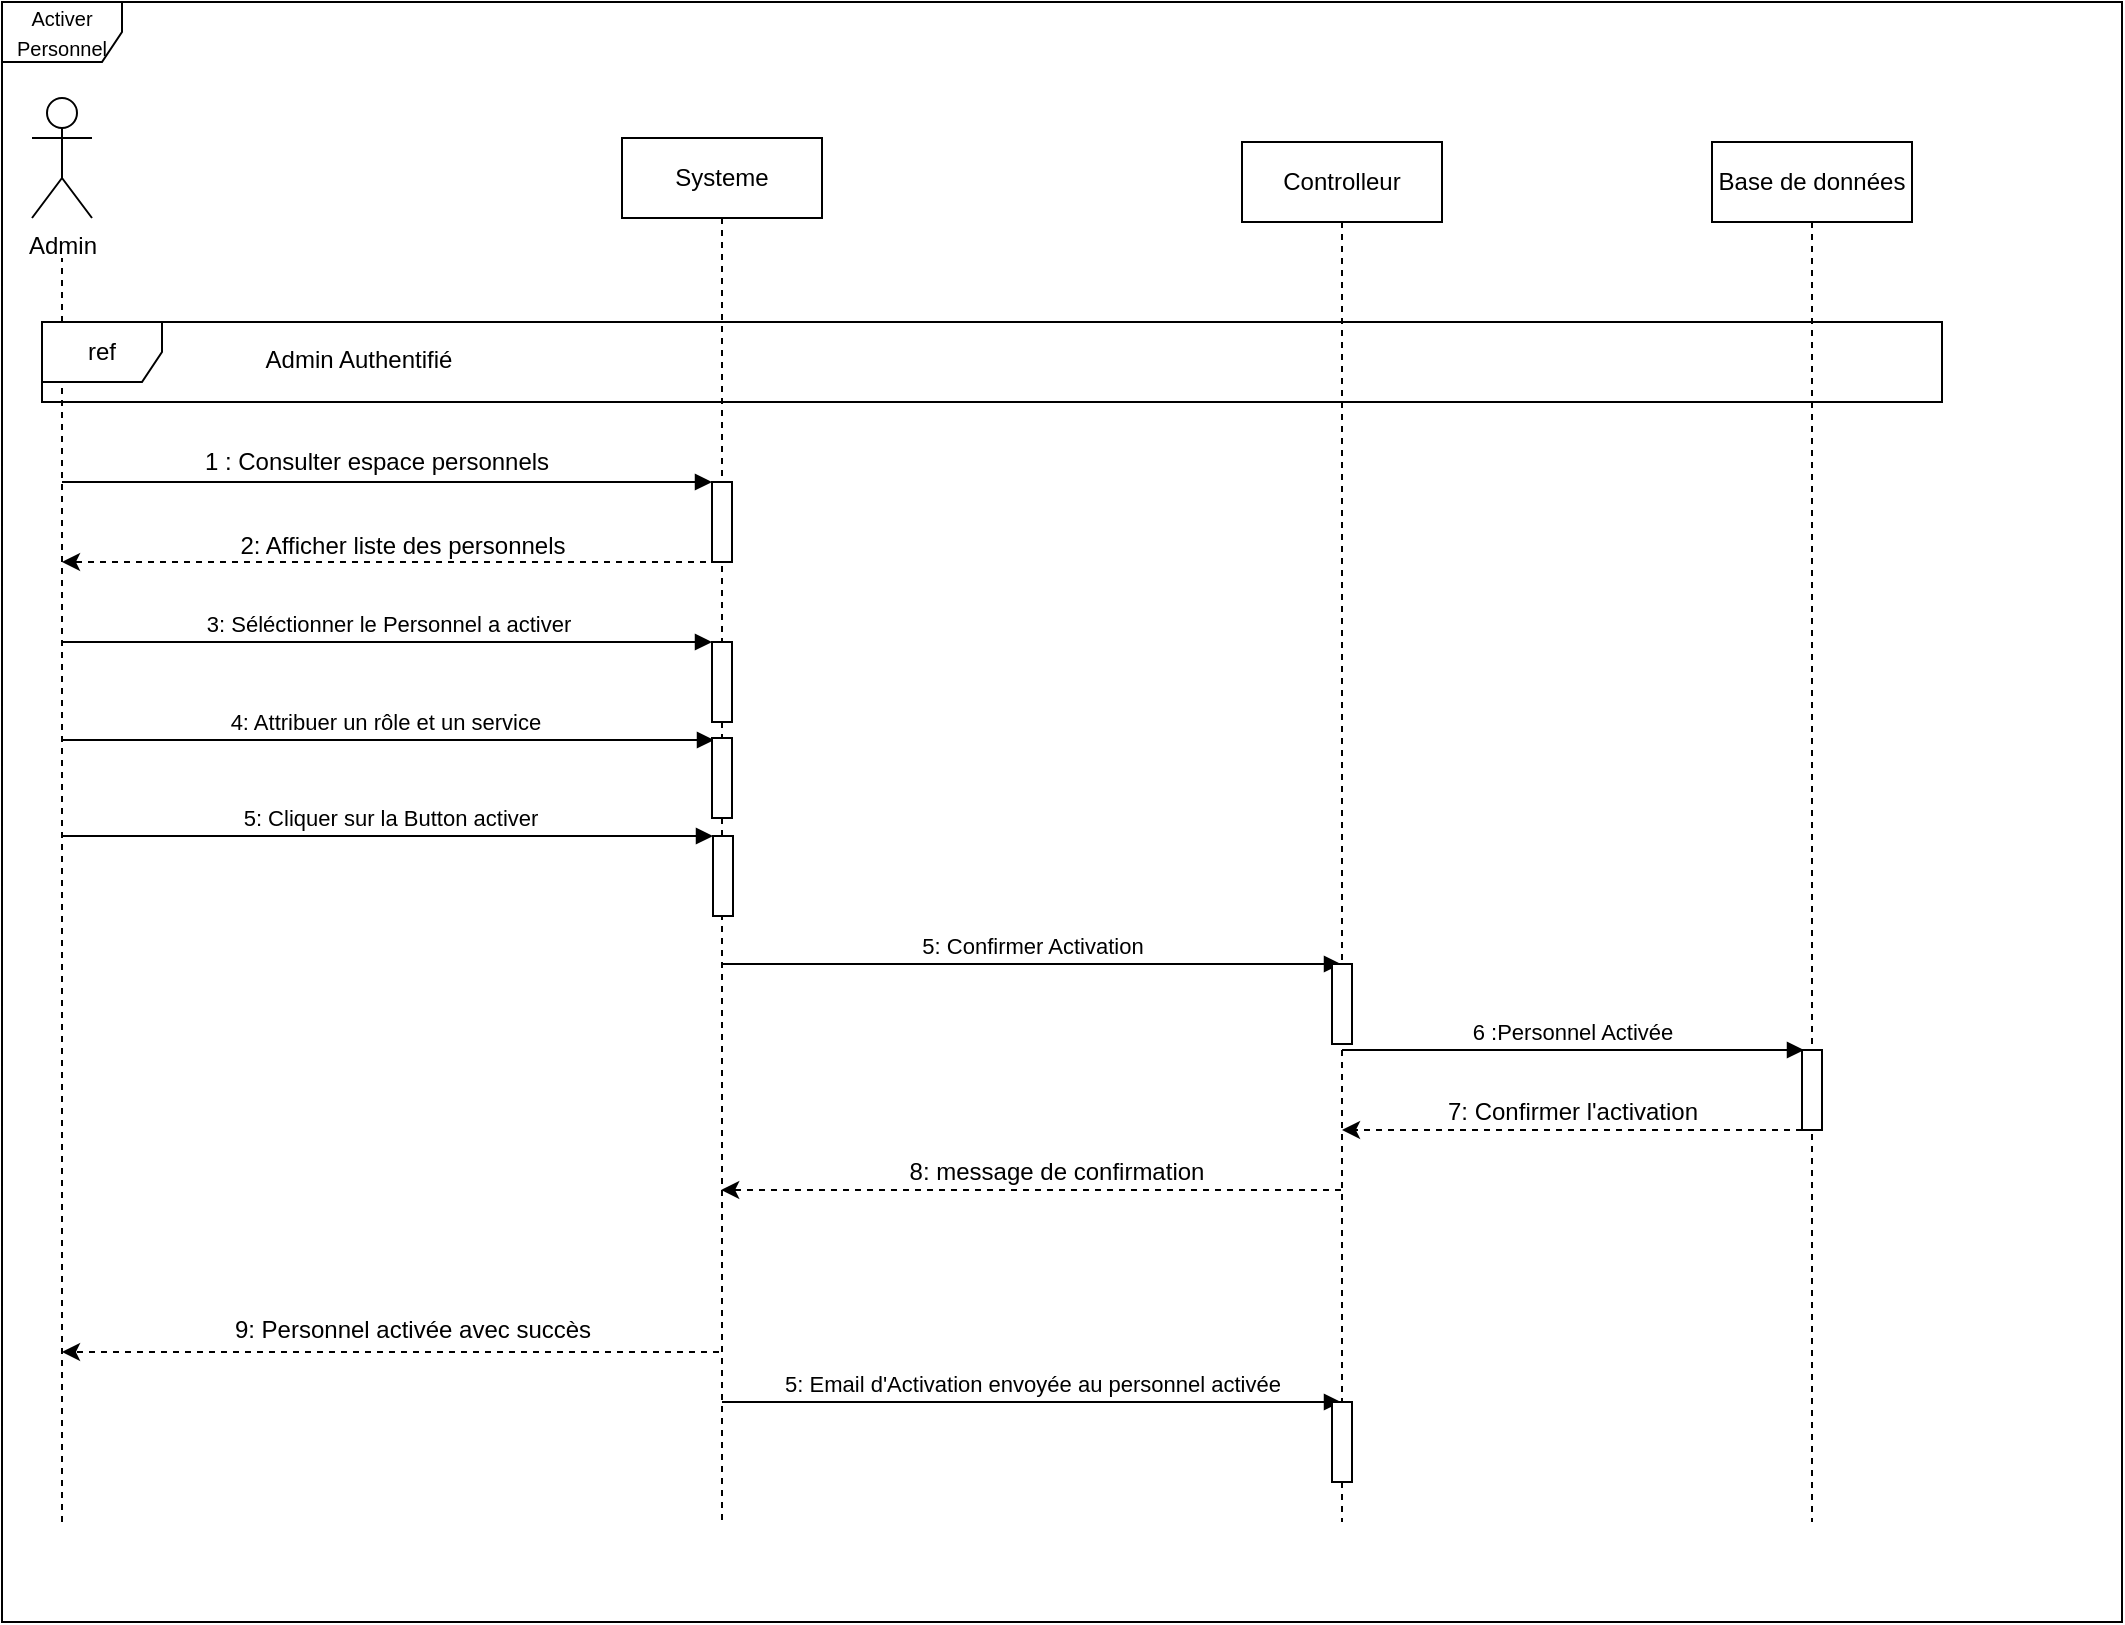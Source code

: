 <mxfile version="26.2.14">
  <diagram name="Page-1" id="2YBvvXClWsGukQMizWep">
    <mxGraphModel dx="1501" dy="818" grid="1" gridSize="10" guides="1" tooltips="1" connect="1" arrows="1" fold="1" page="1" pageScale="1" pageWidth="850" pageHeight="1100" math="0" shadow="0">
      <root>
        <mxCell id="0" />
        <mxCell id="1" parent="0" />
        <mxCell id="LiHfCers7BduxrwoL8Yd-1" value="Systeme" style="shape=umlLifeline;perimeter=lifelinePerimeter;whiteSpace=wrap;html=1;container=0;dropTarget=0;collapsible=0;recursiveResize=0;outlineConnect=0;portConstraint=eastwest;newEdgeStyle={&quot;edgeStyle&quot;:&quot;elbowEdgeStyle&quot;,&quot;elbow&quot;:&quot;vertical&quot;,&quot;curved&quot;:0,&quot;rounded&quot;:0};" vertex="1" parent="1">
          <mxGeometry x="480" y="188" width="100" height="692" as="geometry" />
        </mxCell>
        <mxCell id="LiHfCers7BduxrwoL8Yd-2" value="" style="html=1;points=[];perimeter=orthogonalPerimeter;outlineConnect=0;targetShapes=umlLifeline;portConstraint=eastwest;newEdgeStyle={&quot;edgeStyle&quot;:&quot;elbowEdgeStyle&quot;,&quot;elbow&quot;:&quot;vertical&quot;,&quot;curved&quot;:0,&quot;rounded&quot;:0};" vertex="1" parent="LiHfCers7BduxrwoL8Yd-1">
          <mxGeometry x="45" y="172" width="10" height="40" as="geometry" />
        </mxCell>
        <mxCell id="LiHfCers7BduxrwoL8Yd-3" value="" style="html=1;verticalAlign=bottom;endArrow=block;edgeStyle=elbowEdgeStyle;elbow=vertical;curved=0;rounded=0;" edge="1" parent="1" target="LiHfCers7BduxrwoL8Yd-2">
          <mxGeometry relative="1" as="geometry">
            <mxPoint x="200" y="360" as="sourcePoint" />
            <Array as="points">
              <mxPoint x="435" y="360" />
            </Array>
            <mxPoint x="520" y="360" as="targetPoint" />
          </mxGeometry>
        </mxCell>
        <mxCell id="LiHfCers7BduxrwoL8Yd-4" value="Admin" style="shape=umlActor;verticalLabelPosition=bottom;verticalAlign=top;html=1;outlineConnect=0;" vertex="1" parent="1">
          <mxGeometry x="185" y="168" width="30" height="60" as="geometry" />
        </mxCell>
        <mxCell id="LiHfCers7BduxrwoL8Yd-5" value="" style="endArrow=none;dashed=1;html=1;rounded=0;" edge="1" parent="1">
          <mxGeometry width="50" height="50" relative="1" as="geometry">
            <mxPoint x="200" y="880" as="sourcePoint" />
            <mxPoint x="200" y="248" as="targetPoint" />
          </mxGeometry>
        </mxCell>
        <mxCell id="LiHfCers7BduxrwoL8Yd-6" value="4: Attribuer un rôle et un service&amp;nbsp;" style="html=1;verticalAlign=bottom;endArrow=block;edgeStyle=elbowEdgeStyle;elbow=vertical;curved=0;rounded=0;entryX=0.5;entryY=0.025;entryDx=0;entryDy=0;entryPerimeter=0;" edge="1" parent="1">
          <mxGeometry relative="1" as="geometry">
            <mxPoint x="200" y="489" as="sourcePoint" />
            <Array as="points">
              <mxPoint x="311" y="489" />
            </Array>
            <mxPoint x="526" y="489" as="targetPoint" />
          </mxGeometry>
        </mxCell>
        <mxCell id="LiHfCers7BduxrwoL8Yd-7" value="" style="endArrow=classic;html=1;rounded=0;dashed=1;" edge="1" parent="1">
          <mxGeometry width="50" height="50" relative="1" as="geometry">
            <mxPoint x="528" y="400" as="sourcePoint" />
            <mxPoint x="200" y="400" as="targetPoint" />
          </mxGeometry>
        </mxCell>
        <mxCell id="LiHfCers7BduxrwoL8Yd-8" value="2: Afficher liste des personnels" style="text;html=1;align=center;verticalAlign=middle;resizable=0;points=[];autosize=1;strokeColor=none;fillColor=none;" vertex="1" parent="1">
          <mxGeometry x="275" y="377" width="190" height="30" as="geometry" />
        </mxCell>
        <mxCell id="LiHfCers7BduxrwoL8Yd-9" value="" style="rounded=0;whiteSpace=wrap;html=1;" vertex="1" parent="1">
          <mxGeometry x="525" y="440" width="10" height="40" as="geometry" />
        </mxCell>
        <mxCell id="LiHfCers7BduxrwoL8Yd-10" value="3: Séléctionner le Personnel a activer" style="html=1;verticalAlign=bottom;endArrow=block;edgeStyle=elbowEdgeStyle;elbow=vertical;curved=0;rounded=0;" edge="1" parent="1">
          <mxGeometry x="0.003" relative="1" as="geometry">
            <mxPoint x="200" y="440" as="sourcePoint" />
            <Array as="points">
              <mxPoint x="435" y="440" />
            </Array>
            <mxPoint x="525" y="440" as="targetPoint" />
            <mxPoint as="offset" />
          </mxGeometry>
        </mxCell>
        <mxCell id="LiHfCers7BduxrwoL8Yd-11" value="ref" style="shape=umlFrame;whiteSpace=wrap;html=1;pointerEvents=0;movable=1;resizable=1;rotatable=1;deletable=1;editable=1;locked=0;connectable=1;" vertex="1" parent="1">
          <mxGeometry x="190" y="280" width="950" height="40" as="geometry" />
        </mxCell>
        <mxCell id="LiHfCers7BduxrwoL8Yd-12" value="Admin Authentifié" style="text;html=1;align=center;verticalAlign=middle;resizable=1;points=[];autosize=1;strokeColor=none;fillColor=none;movable=1;rotatable=1;deletable=1;editable=1;locked=0;connectable=1;" vertex="1" parent="1">
          <mxGeometry x="288" y="284" width="120" height="30" as="geometry" />
        </mxCell>
        <mxCell id="LiHfCers7BduxrwoL8Yd-13" value="&lt;font style=&quot;font-size: 10px;&quot;&gt;Activer&lt;/font&gt;&lt;div&gt;&lt;font style=&quot;font-size: 10px;&quot;&gt;Personnel&lt;/font&gt;&lt;/div&gt;" style="shape=umlFrame;whiteSpace=wrap;html=1;pointerEvents=0;" vertex="1" parent="1">
          <mxGeometry x="170" y="120" width="1060" height="810" as="geometry" />
        </mxCell>
        <mxCell id="LiHfCers7BduxrwoL8Yd-14" value="Controlleur" style="shape=umlLifeline;perimeter=lifelinePerimeter;whiteSpace=wrap;html=1;container=0;dropTarget=0;collapsible=0;recursiveResize=0;outlineConnect=0;portConstraint=eastwest;newEdgeStyle={&quot;edgeStyle&quot;:&quot;elbowEdgeStyle&quot;,&quot;elbow&quot;:&quot;vertical&quot;,&quot;curved&quot;:0,&quot;rounded&quot;:0};" vertex="1" parent="1">
          <mxGeometry x="790" y="190" width="100" height="690" as="geometry" />
        </mxCell>
        <mxCell id="LiHfCers7BduxrwoL8Yd-15" value="Base de données" style="shape=umlLifeline;perimeter=lifelinePerimeter;whiteSpace=wrap;html=1;container=0;dropTarget=0;collapsible=0;recursiveResize=0;outlineConnect=0;portConstraint=eastwest;newEdgeStyle={&quot;edgeStyle&quot;:&quot;elbowEdgeStyle&quot;,&quot;elbow&quot;:&quot;vertical&quot;,&quot;curved&quot;:0,&quot;rounded&quot;:0};" vertex="1" parent="1">
          <mxGeometry x="1025" y="190" width="100" height="690" as="geometry" />
        </mxCell>
        <mxCell id="LiHfCers7BduxrwoL8Yd-16" value="" style="endArrow=classic;html=1;rounded=0;dashed=1;" edge="1" parent="1">
          <mxGeometry width="50" height="50" relative="1" as="geometry">
            <mxPoint x="528.5" y="795" as="sourcePoint" />
            <mxPoint x="200" y="795" as="targetPoint" />
          </mxGeometry>
        </mxCell>
        <mxCell id="LiHfCers7BduxrwoL8Yd-17" value="9: Personnel activée avec succès" style="text;html=1;align=center;verticalAlign=middle;resizable=0;points=[];autosize=1;strokeColor=none;fillColor=none;" vertex="1" parent="1">
          <mxGeometry x="275" y="769" width="200" height="30" as="geometry" />
        </mxCell>
        <mxCell id="LiHfCers7BduxrwoL8Yd-18" value="6 :Personnel Activée" style="html=1;verticalAlign=bottom;endArrow=block;edgeStyle=elbowEdgeStyle;elbow=horizontal;curved=0;rounded=0;" edge="1" parent="1" source="LiHfCers7BduxrwoL8Yd-14">
          <mxGeometry x="-0.003" relative="1" as="geometry">
            <mxPoint x="914" y="644" as="sourcePoint" />
            <Array as="points">
              <mxPoint x="981" y="644" />
            </Array>
            <mxPoint x="1071" y="644" as="targetPoint" />
            <mxPoint as="offset" />
          </mxGeometry>
        </mxCell>
        <mxCell id="LiHfCers7BduxrwoL8Yd-19" value="7: Confirmer l&#39;activation" style="text;html=1;align=center;verticalAlign=middle;resizable=0;points=[];autosize=1;strokeColor=none;fillColor=none;" vertex="1" parent="1">
          <mxGeometry x="880" y="660" width="150" height="30" as="geometry" />
        </mxCell>
        <mxCell id="LiHfCers7BduxrwoL8Yd-20" value="" style="rounded=0;whiteSpace=wrap;html=1;" vertex="1" parent="1">
          <mxGeometry x="1070" y="644" width="10" height="40" as="geometry" />
        </mxCell>
        <mxCell id="LiHfCers7BduxrwoL8Yd-21" value="" style="endArrow=classic;html=1;rounded=0;exitX=0;exitY=1;exitDx=0;exitDy=0;dashed=1;" edge="1" parent="1" source="LiHfCers7BduxrwoL8Yd-20" target="LiHfCers7BduxrwoL8Yd-14">
          <mxGeometry width="50" height="50" relative="1" as="geometry">
            <mxPoint x="884" y="684" as="sourcePoint" />
            <mxPoint x="913.591" y="684" as="targetPoint" />
          </mxGeometry>
        </mxCell>
        <mxCell id="LiHfCers7BduxrwoL8Yd-22" value="5: Confirmer Activation" style="html=1;verticalAlign=bottom;endArrow=block;edgeStyle=elbowEdgeStyle;elbow=vertical;curved=0;rounded=0;" edge="1" parent="1" target="LiHfCers7BduxrwoL8Yd-14">
          <mxGeometry relative="1" as="geometry">
            <mxPoint x="530" y="601" as="sourcePoint" />
            <Array as="points">
              <mxPoint x="597" y="601" />
            </Array>
            <mxPoint x="687" y="601" as="targetPoint" />
          </mxGeometry>
        </mxCell>
        <mxCell id="LiHfCers7BduxrwoL8Yd-23" value="" style="rounded=0;whiteSpace=wrap;html=1;" vertex="1" parent="1">
          <mxGeometry x="835" y="601" width="10" height="40" as="geometry" />
        </mxCell>
        <mxCell id="LiHfCers7BduxrwoL8Yd-24" value="8: message de confirmation" style="text;html=1;align=center;verticalAlign=middle;resizable=0;points=[];autosize=1;strokeColor=none;fillColor=none;" vertex="1" parent="1">
          <mxGeometry x="612" y="690" width="170" height="30" as="geometry" />
        </mxCell>
        <mxCell id="LiHfCers7BduxrwoL8Yd-25" value="" style="endArrow=classic;html=1;rounded=0;dashed=1;" edge="1" parent="1" source="LiHfCers7BduxrwoL8Yd-14">
          <mxGeometry width="50" height="50" relative="1" as="geometry">
            <mxPoint x="686" y="714" as="sourcePoint" />
            <mxPoint x="529.591" y="714" as="targetPoint" />
          </mxGeometry>
        </mxCell>
        <mxCell id="LiHfCers7BduxrwoL8Yd-26" value="1 : Consulter espace personnels" style="text;html=1;align=center;verticalAlign=middle;resizable=0;points=[];autosize=1;strokeColor=none;fillColor=none;" vertex="1" parent="1">
          <mxGeometry x="257" y="335" width="200" height="30" as="geometry" />
        </mxCell>
        <mxCell id="LiHfCers7BduxrwoL8Yd-27" value="" style="rounded=0;whiteSpace=wrap;html=1;" vertex="1" parent="1">
          <mxGeometry x="525" y="488" width="10" height="40" as="geometry" />
        </mxCell>
        <mxCell id="LiHfCers7BduxrwoL8Yd-28" value="" style="rounded=0;whiteSpace=wrap;html=1;" vertex="1" parent="1">
          <mxGeometry x="525.5" y="537" width="10" height="40" as="geometry" />
        </mxCell>
        <mxCell id="LiHfCers7BduxrwoL8Yd-29" value="5: Cliquer sur la Button activer" style="html=1;verticalAlign=bottom;endArrow=block;edgeStyle=elbowEdgeStyle;elbow=vertical;curved=0;rounded=0;" edge="1" parent="1">
          <mxGeometry x="0.003" relative="1" as="geometry">
            <mxPoint x="200.5" y="537" as="sourcePoint" />
            <Array as="points">
              <mxPoint x="435.5" y="537" />
            </Array>
            <mxPoint x="525.5" y="537" as="targetPoint" />
            <mxPoint as="offset" />
          </mxGeometry>
        </mxCell>
        <mxCell id="LiHfCers7BduxrwoL8Yd-30" value="5: Email d&#39;Activation envoyée au personnel activée" style="html=1;verticalAlign=bottom;endArrow=block;edgeStyle=elbowEdgeStyle;elbow=vertical;curved=0;rounded=0;" edge="1" parent="1" target="LiHfCers7BduxrwoL8Yd-14">
          <mxGeometry relative="1" as="geometry">
            <mxPoint x="530" y="820" as="sourcePoint" />
            <Array as="points">
              <mxPoint x="597" y="820" />
            </Array>
            <mxPoint x="690" y="820" as="targetPoint" />
          </mxGeometry>
        </mxCell>
        <mxCell id="LiHfCers7BduxrwoL8Yd-31" value="" style="rounded=0;whiteSpace=wrap;html=1;" vertex="1" parent="1">
          <mxGeometry x="835" y="820" width="10" height="40" as="geometry" />
        </mxCell>
      </root>
    </mxGraphModel>
  </diagram>
</mxfile>
